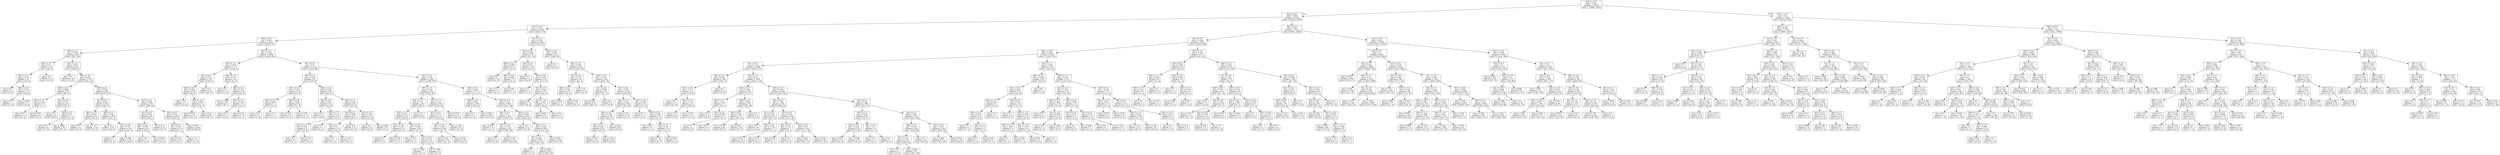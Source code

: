 digraph Tree {
node [shape=box] ;
0 [label="X[2] <= 12.5\ngini = 0.365\nsamples = 19536\nvalue = [14843, 4693]"] ;
1 [label="X[2] <= 8.5\ngini = 0.269\nsamples = 14751\nvalue = [12391, 2360]"] ;
0 -> 1 [labeldistance=2.5, labelangle=45, headlabel="True"] ;
2 [label="X[1] <= 4.5\ngini = 0.112\nsamples = 2588\nvalue = [2434, 154]"] ;
1 -> 2 ;
3 [label="X[2] <= 4.5\ngini = 0.091\nsamples = 2320\nvalue = [2209, 111]"] ;
2 -> 3 ;
4 [label="X[0] <= 1.5\ngini = 0.058\nsamples = 636\nvalue = [617, 19]"] ;
3 -> 4 ;
5 [label="X[2] <= 3.5\ngini = 0.111\nsamples = 34\nvalue = [32, 2]"] ;
4 -> 5 ;
6 [label="X[2] <= 2.5\ngini = 0.172\nsamples = 21\nvalue = [19, 2]"] ;
5 -> 6 ;
7 [label="gini = 0.0\nsamples = 9\nvalue = [9, 0]"] ;
6 -> 7 ;
8 [label="X[0] <= 0.5\ngini = 0.278\nsamples = 12\nvalue = [10, 2]"] ;
6 -> 8 ;
9 [label="gini = 0.0\nsamples = 1\nvalue = [1, 0]"] ;
8 -> 9 ;
10 [label="gini = 0.298\nsamples = 11\nvalue = [9, 2]"] ;
8 -> 10 ;
11 [label="gini = 0.0\nsamples = 13\nvalue = [13, 0]"] ;
5 -> 11 ;
12 [label="X[2] <= 1.5\ngini = 0.055\nsamples = 602\nvalue = [585, 17]"] ;
4 -> 12 ;
13 [label="gini = 0.0\nsamples = 24\nvalue = [24, 0]"] ;
12 -> 13 ;
14 [label="X[2] <= 2.5\ngini = 0.057\nsamples = 578\nvalue = [561, 17]"] ;
12 -> 14 ;
15 [label="X[0] <= 2.5\ngini = 0.086\nsamples = 89\nvalue = [85, 4]"] ;
14 -> 15 ;
16 [label="X[1] <= 3.0\ngini = 0.219\nsamples = 8\nvalue = [7, 1]"] ;
15 -> 16 ;
17 [label="gini = 0.0\nsamples = 2\nvalue = [2, 0]"] ;
16 -> 17 ;
18 [label="gini = 0.278\nsamples = 6\nvalue = [5, 1]"] ;
16 -> 18 ;
19 [label="X[1] <= 3.0\ngini = 0.071\nsamples = 81\nvalue = [78, 3]"] ;
15 -> 19 ;
20 [label="gini = 0.0\nsamples = 6\nvalue = [6, 0]"] ;
19 -> 20 ;
21 [label="X[0] <= 3.5\ngini = 0.077\nsamples = 75\nvalue = [72, 3]"] ;
19 -> 21 ;
22 [label="gini = 0.0\nsamples = 5\nvalue = [5, 0]"] ;
21 -> 22 ;
23 [label="gini = 0.082\nsamples = 70\nvalue = [67, 3]"] ;
21 -> 23 ;
24 [label="X[2] <= 3.5\ngini = 0.052\nsamples = 489\nvalue = [476, 13]"] ;
14 -> 24 ;
25 [label="X[1] <= 0.5\ngini = 0.032\nsamples = 184\nvalue = [181, 3]"] ;
24 -> 25 ;
26 [label="X[0] <= 3.5\ngini = 0.095\nsamples = 20\nvalue = [19, 1]"] ;
25 -> 26 ;
27 [label="gini = 0.0\nsamples = 4\nvalue = [4, 0]"] ;
26 -> 27 ;
28 [label="gini = 0.117\nsamples = 16\nvalue = [15, 1]"] ;
26 -> 28 ;
29 [label="X[0] <= 3.5\ngini = 0.024\nsamples = 164\nvalue = [162, 2]"] ;
25 -> 29 ;
30 [label="gini = 0.0\nsamples = 19\nvalue = [19, 0]"] ;
29 -> 30 ;
31 [label="X[1] <= 3.0\ngini = 0.027\nsamples = 145\nvalue = [143, 2]"] ;
29 -> 31 ;
32 [label="gini = 0.0\nsamples = 5\nvalue = [5, 0]"] ;
31 -> 32 ;
33 [label="gini = 0.028\nsamples = 140\nvalue = [138, 2]"] ;
31 -> 33 ;
34 [label="X[1] <= 3.5\ngini = 0.063\nsamples = 305\nvalue = [295, 10]"] ;
24 -> 34 ;
35 [label="X[1] <= 0.5\ngini = 0.032\nsamples = 61\nvalue = [60, 1]"] ;
34 -> 35 ;
36 [label="X[0] <= 3.0\ngini = 0.049\nsamples = 40\nvalue = [39, 1]"] ;
35 -> 36 ;
37 [label="gini = 0.0\nsamples = 5\nvalue = [5, 0]"] ;
36 -> 37 ;
38 [label="gini = 0.056\nsamples = 35\nvalue = [34, 1]"] ;
36 -> 38 ;
39 [label="gini = 0.0\nsamples = 21\nvalue = [21, 0]"] ;
35 -> 39 ;
40 [label="X[0] <= 3.5\ngini = 0.071\nsamples = 244\nvalue = [235, 9]"] ;
34 -> 40 ;
41 [label="X[0] <= 2.5\ngini = 0.051\nsamples = 38\nvalue = [37, 1]"] ;
40 -> 41 ;
42 [label="gini = 0.074\nsamples = 26\nvalue = [25, 1]"] ;
41 -> 42 ;
43 [label="gini = 0.0\nsamples = 12\nvalue = [12, 0]"] ;
41 -> 43 ;
44 [label="gini = 0.075\nsamples = 206\nvalue = [198, 8]"] ;
40 -> 44 ;
45 [label="X[1] <= 0.5\ngini = 0.103\nsamples = 1684\nvalue = [1592, 92]"] ;
3 -> 45 ;
46 [label="X[2] <= 7.5\ngini = 0.045\nsamples = 172\nvalue = [168, 4]"] ;
45 -> 46 ;
47 [label="X[2] <= 6.5\ngini = 0.027\nsamples = 147\nvalue = [145, 2]"] ;
46 -> 47 ;
48 [label="X[0] <= 3.5\ngini = 0.046\nsamples = 85\nvalue = [83, 2]"] ;
47 -> 48 ;
49 [label="gini = 0.0\nsamples = 13\nvalue = [13, 0]"] ;
48 -> 49 ;
50 [label="X[2] <= 5.5\ngini = 0.054\nsamples = 72\nvalue = [70, 2]"] ;
48 -> 50 ;
51 [label="gini = 0.083\nsamples = 23\nvalue = [22, 1]"] ;
50 -> 51 ;
52 [label="gini = 0.04\nsamples = 49\nvalue = [48, 1]"] ;
50 -> 52 ;
53 [label="gini = 0.0\nsamples = 62\nvalue = [62, 0]"] ;
47 -> 53 ;
54 [label="X[0] <= 1.5\ngini = 0.147\nsamples = 25\nvalue = [23, 2]"] ;
46 -> 54 ;
55 [label="gini = 0.0\nsamples = 1\nvalue = [1, 0]"] ;
54 -> 55 ;
56 [label="X[0] <= 2.5\ngini = 0.153\nsamples = 24\nvalue = [22, 2]"] ;
54 -> 56 ;
57 [label="gini = 0.198\nsamples = 9\nvalue = [8, 1]"] ;
56 -> 57 ;
58 [label="X[0] <= 3.5\ngini = 0.124\nsamples = 15\nvalue = [14, 1]"] ;
56 -> 58 ;
59 [label="gini = 0.0\nsamples = 3\nvalue = [3, 0]"] ;
58 -> 59 ;
60 [label="gini = 0.153\nsamples = 12\nvalue = [11, 1]"] ;
58 -> 60 ;
61 [label="X[1] <= 2.5\ngini = 0.11\nsamples = 1512\nvalue = [1424, 88]"] ;
45 -> 61 ;
62 [label="X[2] <= 5.5\ngini = 0.185\nsamples = 87\nvalue = [78, 9]"] ;
61 -> 62 ;
63 [label="X[1] <= 1.5\ngini = 0.332\nsamples = 19\nvalue = [15, 4]"] ;
62 -> 63 ;
64 [label="X[0] <= 3.0\ngini = 0.444\nsamples = 3\nvalue = [2, 1]"] ;
63 -> 64 ;
65 [label="gini = 0.0\nsamples = 1\nvalue = [1, 0]"] ;
64 -> 65 ;
66 [label="gini = 0.5\nsamples = 2\nvalue = [1, 1]"] ;
64 -> 66 ;
67 [label="X[0] <= 3.0\ngini = 0.305\nsamples = 16\nvalue = [13, 3]"] ;
63 -> 67 ;
68 [label="gini = 0.375\nsamples = 4\nvalue = [3, 1]"] ;
67 -> 68 ;
69 [label="gini = 0.278\nsamples = 12\nvalue = [10, 2]"] ;
67 -> 69 ;
70 [label="X[0] <= 3.0\ngini = 0.136\nsamples = 68\nvalue = [63, 5]"] ;
62 -> 70 ;
71 [label="X[2] <= 6.5\ngini = 0.245\nsamples = 14\nvalue = [12, 2]"] ;
70 -> 71 ;
72 [label="gini = 0.0\nsamples = 4\nvalue = [4, 0]"] ;
71 -> 72 ;
73 [label="X[2] <= 7.5\ngini = 0.32\nsamples = 10\nvalue = [8, 2]"] ;
71 -> 73 ;
74 [label="X[1] <= 1.5\ngini = 0.444\nsamples = 6\nvalue = [4, 2]"] ;
73 -> 74 ;
75 [label="gini = 0.5\nsamples = 2\nvalue = [1, 1]"] ;
74 -> 75 ;
76 [label="gini = 0.375\nsamples = 4\nvalue = [3, 1]"] ;
74 -> 76 ;
77 [label="gini = 0.0\nsamples = 4\nvalue = [4, 0]"] ;
73 -> 77 ;
78 [label="X[2] <= 7.5\ngini = 0.105\nsamples = 54\nvalue = [51, 3]"] ;
70 -> 78 ;
79 [label="X[2] <= 6.5\ngini = 0.049\nsamples = 40\nvalue = [39, 1]"] ;
78 -> 79 ;
80 [label="X[1] <= 1.5\ngini = 0.1\nsamples = 19\nvalue = [18, 1]"] ;
79 -> 80 ;
81 [label="gini = 0.0\nsamples = 2\nvalue = [2, 0]"] ;
80 -> 81 ;
82 [label="gini = 0.111\nsamples = 17\nvalue = [16, 1]"] ;
80 -> 82 ;
83 [label="gini = 0.0\nsamples = 21\nvalue = [21, 0]"] ;
79 -> 83 ;
84 [label="X[1] <= 1.5\ngini = 0.245\nsamples = 14\nvalue = [12, 2]"] ;
78 -> 84 ;
85 [label="gini = 0.0\nsamples = 3\nvalue = [3, 0]"] ;
84 -> 85 ;
86 [label="gini = 0.298\nsamples = 11\nvalue = [9, 2]"] ;
84 -> 86 ;
87 [label="X[0] <= 2.5\ngini = 0.105\nsamples = 1425\nvalue = [1346, 79]"] ;
61 -> 87 ;
88 [label="X[0] <= 1.5\ngini = 0.133\nsamples = 252\nvalue = [234, 18]"] ;
87 -> 88 ;
89 [label="X[2] <= 7.5\ngini = 0.172\nsamples = 42\nvalue = [38, 4]"] ;
88 -> 89 ;
90 [label="X[0] <= 0.5\ngini = 0.213\nsamples = 33\nvalue = [29, 4]"] ;
89 -> 90 ;
91 [label="X[2] <= 6.5\ngini = 0.142\nsamples = 13\nvalue = [12, 1]"] ;
90 -> 91 ;
92 [label="gini = 0.0\nsamples = 7\nvalue = [7, 0]"] ;
91 -> 92 ;
93 [label="gini = 0.278\nsamples = 6\nvalue = [5, 1]"] ;
91 -> 93 ;
94 [label="X[2] <= 5.5\ngini = 0.255\nsamples = 20\nvalue = [17, 3]"] ;
90 -> 94 ;
95 [label="gini = 0.375\nsamples = 4\nvalue = [3, 1]"] ;
94 -> 95 ;
96 [label="X[2] <= 6.5\ngini = 0.219\nsamples = 16\nvalue = [14, 2]"] ;
94 -> 96 ;
97 [label="gini = 0.245\nsamples = 7\nvalue = [6, 1]"] ;
96 -> 97 ;
98 [label="gini = 0.198\nsamples = 9\nvalue = [8, 1]"] ;
96 -> 98 ;
99 [label="gini = 0.0\nsamples = 9\nvalue = [9, 0]"] ;
89 -> 99 ;
100 [label="X[2] <= 7.5\ngini = 0.124\nsamples = 210\nvalue = [196, 14]"] ;
88 -> 100 ;
101 [label="X[2] <= 6.5\ngini = 0.115\nsamples = 179\nvalue = [168, 11]"] ;
100 -> 101 ;
102 [label="X[2] <= 5.5\ngini = 0.126\nsamples = 104\nvalue = [97, 7]"] ;
101 -> 102 ;
103 [label="gini = 0.127\nsamples = 44\nvalue = [41, 3]"] ;
102 -> 103 ;
104 [label="gini = 0.124\nsamples = 60\nvalue = [56, 4]"] ;
102 -> 104 ;
105 [label="gini = 0.101\nsamples = 75\nvalue = [71, 4]"] ;
101 -> 105 ;
106 [label="gini = 0.175\nsamples = 31\nvalue = [28, 3]"] ;
100 -> 106 ;
107 [label="X[2] <= 5.5\ngini = 0.099\nsamples = 1173\nvalue = [1112, 61]"] ;
87 -> 107 ;
108 [label="X[0] <= 3.5\ngini = 0.081\nsamples = 189\nvalue = [181, 8]"] ;
107 -> 108 ;
109 [label="gini = 0.0\nsamples = 5\nvalue = [5, 0]"] ;
108 -> 109 ;
110 [label="gini = 0.083\nsamples = 184\nvalue = [176, 8]"] ;
108 -> 110 ;
111 [label="X[2] <= 6.5\ngini = 0.102\nsamples = 984\nvalue = [931, 53]"] ;
107 -> 111 ;
112 [label="X[0] <= 3.5\ngini = 0.12\nsamples = 329\nvalue = [308, 21]"] ;
111 -> 112 ;
113 [label="gini = 0.375\nsamples = 4\nvalue = [3, 1]"] ;
112 -> 113 ;
114 [label="X[1] <= 3.5\ngini = 0.116\nsamples = 325\nvalue = [305, 20]"] ;
112 -> 114 ;
115 [label="gini = 0.0\nsamples = 2\nvalue = [2, 0]"] ;
114 -> 115 ;
116 [label="gini = 0.116\nsamples = 323\nvalue = [303, 20]"] ;
114 -> 116 ;
117 [label="X[0] <= 3.5\ngini = 0.093\nsamples = 655\nvalue = [623, 32]"] ;
111 -> 117 ;
118 [label="gini = 0.0\nsamples = 13\nvalue = [13, 0]"] ;
117 -> 118 ;
119 [label="X[2] <= 7.5\ngini = 0.095\nsamples = 642\nvalue = [610, 32]"] ;
117 -> 119 ;
120 [label="X[1] <= 3.5\ngini = 0.092\nsamples = 476\nvalue = [453, 23]"] ;
119 -> 120 ;
121 [label="gini = 0.0\nsamples = 1\nvalue = [1, 0]"] ;
120 -> 121 ;
122 [label="gini = 0.092\nsamples = 475\nvalue = [452, 23]"] ;
120 -> 122 ;
123 [label="gini = 0.103\nsamples = 166\nvalue = [157, 9]"] ;
119 -> 123 ;
124 [label="X[1] <= 5.5\ngini = 0.269\nsamples = 268\nvalue = [225, 43]"] ;
2 -> 124 ;
125 [label="X[2] <= 4.5\ngini = 0.394\nsamples = 37\nvalue = [27, 10]"] ;
124 -> 125 ;
126 [label="X[0] <= 3.5\ngini = 0.496\nsamples = 11\nvalue = [6, 5]"] ;
125 -> 126 ;
127 [label="gini = 0.0\nsamples = 2\nvalue = [2, 0]"] ;
126 -> 127 ;
128 [label="X[2] <= 3.5\ngini = 0.494\nsamples = 9\nvalue = [4, 5]"] ;
126 -> 128 ;
129 [label="gini = 0.5\nsamples = 4\nvalue = [2, 2]"] ;
128 -> 129 ;
130 [label="gini = 0.48\nsamples = 5\nvalue = [2, 3]"] ;
128 -> 130 ;
131 [label="X[2] <= 5.5\ngini = 0.311\nsamples = 26\nvalue = [21, 5]"] ;
125 -> 131 ;
132 [label="gini = 0.0\nsamples = 4\nvalue = [4, 0]"] ;
131 -> 132 ;
133 [label="X[0] <= 3.0\ngini = 0.351\nsamples = 22\nvalue = [17, 5]"] ;
131 -> 133 ;
134 [label="gini = 0.0\nsamples = 1\nvalue = [1, 0]"] ;
133 -> 134 ;
135 [label="X[2] <= 6.5\ngini = 0.363\nsamples = 21\nvalue = [16, 5]"] ;
133 -> 135 ;
136 [label="gini = 0.32\nsamples = 10\nvalue = [8, 2]"] ;
135 -> 136 ;
137 [label="X[2] <= 7.5\ngini = 0.397\nsamples = 11\nvalue = [8, 3]"] ;
135 -> 137 ;
138 [label="gini = 0.444\nsamples = 6\nvalue = [4, 2]"] ;
137 -> 138 ;
139 [label="gini = 0.32\nsamples = 5\nvalue = [4, 1]"] ;
137 -> 139 ;
140 [label="X[0] <= 3.0\ngini = 0.245\nsamples = 231\nvalue = [198, 33]"] ;
124 -> 140 ;
141 [label="gini = 0.0\nsamples = 15\nvalue = [15, 0]"] ;
140 -> 141 ;
142 [label="X[2] <= 3.5\ngini = 0.259\nsamples = 216\nvalue = [183, 33]"] ;
140 -> 142 ;
143 [label="X[1] <= 6.5\ngini = 0.153\nsamples = 24\nvalue = [22, 2]"] ;
142 -> 143 ;
144 [label="X[2] <= 2.5\ngini = 0.198\nsamples = 18\nvalue = [16, 2]"] ;
143 -> 144 ;
145 [label="gini = 0.245\nsamples = 7\nvalue = [6, 1]"] ;
144 -> 145 ;
146 [label="gini = 0.165\nsamples = 11\nvalue = [10, 1]"] ;
144 -> 146 ;
147 [label="gini = 0.0\nsamples = 6\nvalue = [6, 0]"] ;
143 -> 147 ;
148 [label="X[2] <= 4.5\ngini = 0.271\nsamples = 192\nvalue = [161, 31]"] ;
142 -> 148 ;
149 [label="X[1] <= 6.5\ngini = 0.288\nsamples = 63\nvalue = [52, 11]"] ;
148 -> 149 ;
150 [label="gini = 0.303\nsamples = 59\nvalue = [48, 11]"] ;
149 -> 150 ;
151 [label="gini = 0.0\nsamples = 4\nvalue = [4, 0]"] ;
149 -> 151 ;
152 [label="X[1] <= 6.5\ngini = 0.262\nsamples = 129\nvalue = [109, 20]"] ;
148 -> 152 ;
153 [label="X[2] <= 7.5\ngini = 0.252\nsamples = 108\nvalue = [92, 16]"] ;
152 -> 153 ;
154 [label="X[2] <= 6.5\ngini = 0.259\nsamples = 98\nvalue = [83, 15]"] ;
153 -> 154 ;
155 [label="X[2] <= 5.5\ngini = 0.248\nsamples = 62\nvalue = [53, 9]"] ;
154 -> 155 ;
156 [label="gini = 0.278\nsamples = 18\nvalue = [15, 3]"] ;
155 -> 156 ;
157 [label="gini = 0.236\nsamples = 44\nvalue = [38, 6]"] ;
155 -> 157 ;
158 [label="gini = 0.278\nsamples = 36\nvalue = [30, 6]"] ;
154 -> 158 ;
159 [label="gini = 0.18\nsamples = 10\nvalue = [9, 1]"] ;
153 -> 159 ;
160 [label="X[2] <= 5.5\ngini = 0.308\nsamples = 21\nvalue = [17, 4]"] ;
152 -> 160 ;
161 [label="gini = 0.0\nsamples = 3\nvalue = [3, 0]"] ;
160 -> 161 ;
162 [label="X[2] <= 6.5\ngini = 0.346\nsamples = 18\nvalue = [14, 4]"] ;
160 -> 162 ;
163 [label="gini = 0.48\nsamples = 5\nvalue = [3, 2]"] ;
162 -> 163 ;
164 [label="X[2] <= 7.5\ngini = 0.26\nsamples = 13\nvalue = [11, 2]"] ;
162 -> 164 ;
165 [label="gini = 0.18\nsamples = 10\nvalue = [9, 1]"] ;
164 -> 165 ;
166 [label="gini = 0.444\nsamples = 3\nvalue = [2, 1]"] ;
164 -> 166 ;
167 [label="X[0] <= 3.5\ngini = 0.297\nsamples = 12163\nvalue = [9957, 2206]"] ;
1 -> 167 ;
168 [label="X[1] <= 4.5\ngini = 0.184\nsamples = 1834\nvalue = [1646, 188]"] ;
167 -> 168 ;
169 [label="X[2] <= 10.5\ngini = 0.168\nsamples = 1663\nvalue = [1509, 154]"] ;
168 -> 169 ;
170 [label="X[1] <= 0.5\ngini = 0.151\nsamples = 1469\nvalue = [1348, 121]"] ;
169 -> 170 ;
171 [label="X[0] <= 1.5\ngini = 0.036\nsamples = 109\nvalue = [107, 2]"] ;
170 -> 171 ;
172 [label="X[2] <= 9.5\ngini = 0.117\nsamples = 32\nvalue = [30, 2]"] ;
171 -> 172 ;
173 [label="gini = 0.0\nsamples = 11\nvalue = [11, 0]"] ;
172 -> 173 ;
174 [label="X[0] <= 0.5\ngini = 0.172\nsamples = 21\nvalue = [19, 2]"] ;
172 -> 174 ;
175 [label="gini = 0.0\nsamples = 6\nvalue = [6, 0]"] ;
174 -> 175 ;
176 [label="gini = 0.231\nsamples = 15\nvalue = [13, 2]"] ;
174 -> 176 ;
177 [label="gini = 0.0\nsamples = 77\nvalue = [77, 0]"] ;
171 -> 177 ;
178 [label="X[1] <= 1.5\ngini = 0.16\nsamples = 1360\nvalue = [1241, 119]"] ;
170 -> 178 ;
179 [label="X[0] <= 1.5\ngini = 0.294\nsamples = 95\nvalue = [78, 17]"] ;
178 -> 179 ;
180 [label="X[0] <= 0.5\ngini = 0.111\nsamples = 17\nvalue = [16, 1]"] ;
179 -> 180 ;
181 [label="gini = 0.0\nsamples = 8\nvalue = [8, 0]"] ;
180 -> 181 ;
182 [label="X[2] <= 9.5\ngini = 0.198\nsamples = 9\nvalue = [8, 1]"] ;
180 -> 182 ;
183 [label="gini = 0.0\nsamples = 4\nvalue = [4, 0]"] ;
182 -> 183 ;
184 [label="gini = 0.32\nsamples = 5\nvalue = [4, 1]"] ;
182 -> 184 ;
185 [label="X[0] <= 2.5\ngini = 0.326\nsamples = 78\nvalue = [62, 16]"] ;
179 -> 185 ;
186 [label="X[2] <= 9.5\ngini = 0.332\nsamples = 76\nvalue = [60, 16]"] ;
185 -> 186 ;
187 [label="gini = 0.337\nsamples = 42\nvalue = [33, 9]"] ;
186 -> 187 ;
188 [label="gini = 0.327\nsamples = 34\nvalue = [27, 7]"] ;
186 -> 188 ;
189 [label="gini = 0.0\nsamples = 2\nvalue = [2, 0]"] ;
185 -> 189 ;
190 [label="X[0] <= 1.5\ngini = 0.148\nsamples = 1265\nvalue = [1163, 102]"] ;
178 -> 190 ;
191 [label="X[0] <= 0.5\ngini = 0.198\nsamples = 279\nvalue = [248, 31]"] ;
190 -> 191 ;
192 [label="X[1] <= 3.0\ngini = 0.121\nsamples = 93\nvalue = [87, 6]"] ;
191 -> 192 ;
193 [label="gini = 0.0\nsamples = 16\nvalue = [16, 0]"] ;
192 -> 193 ;
194 [label="X[2] <= 9.5\ngini = 0.144\nsamples = 77\nvalue = [71, 6]"] ;
192 -> 194 ;
195 [label="gini = 0.18\nsamples = 50\nvalue = [45, 5]"] ;
194 -> 195 ;
196 [label="gini = 0.071\nsamples = 27\nvalue = [26, 1]"] ;
194 -> 196 ;
197 [label="X[1] <= 3.0\ngini = 0.233\nsamples = 186\nvalue = [161, 25]"] ;
191 -> 197 ;
198 [label="X[2] <= 9.5\ngini = 0.32\nsamples = 5\nvalue = [4, 1]"] ;
197 -> 198 ;
199 [label="gini = 0.444\nsamples = 3\nvalue = [2, 1]"] ;
198 -> 199 ;
200 [label="gini = 0.0\nsamples = 2\nvalue = [2, 0]"] ;
198 -> 200 ;
201 [label="X[2] <= 9.5\ngini = 0.23\nsamples = 181\nvalue = [157, 24]"] ;
197 -> 201 ;
202 [label="gini = 0.232\nsamples = 97\nvalue = [84, 13]"] ;
201 -> 202 ;
203 [label="gini = 0.228\nsamples = 84\nvalue = [73, 11]"] ;
201 -> 203 ;
204 [label="X[1] <= 2.5\ngini = 0.134\nsamples = 986\nvalue = [915, 71]"] ;
190 -> 204 ;
205 [label="X[0] <= 2.5\ngini = 0.225\nsamples = 85\nvalue = [74, 11]"] ;
204 -> 205 ;
206 [label="X[2] <= 9.5\ngini = 0.212\nsamples = 83\nvalue = [73, 10]"] ;
205 -> 206 ;
207 [label="gini = 0.223\nsamples = 47\nvalue = [41, 6]"] ;
206 -> 207 ;
208 [label="gini = 0.198\nsamples = 36\nvalue = [32, 4]"] ;
206 -> 208 ;
209 [label="X[2] <= 9.5\ngini = 0.5\nsamples = 2\nvalue = [1, 1]"] ;
205 -> 209 ;
210 [label="gini = 0.0\nsamples = 1\nvalue = [0, 1]"] ;
209 -> 210 ;
211 [label="gini = 0.0\nsamples = 1\nvalue = [1, 0]"] ;
209 -> 211 ;
212 [label="X[2] <= 9.5\ngini = 0.124\nsamples = 901\nvalue = [841, 60]"] ;
204 -> 212 ;
213 [label="X[0] <= 2.5\ngini = 0.101\nsamples = 562\nvalue = [532, 30]"] ;
212 -> 213 ;
214 [label="X[1] <= 3.5\ngini = 0.109\nsamples = 518\nvalue = [488, 30]"] ;
213 -> 214 ;
215 [label="gini = 0.0\nsamples = 1\nvalue = [1, 0]"] ;
214 -> 215 ;
216 [label="gini = 0.109\nsamples = 517\nvalue = [487, 30]"] ;
214 -> 216 ;
217 [label="gini = 0.0\nsamples = 44\nvalue = [44, 0]"] ;
213 -> 217 ;
218 [label="X[0] <= 2.5\ngini = 0.161\nsamples = 339\nvalue = [309, 30]"] ;
212 -> 218 ;
219 [label="gini = 0.164\nsamples = 311\nvalue = [283, 28]"] ;
218 -> 219 ;
220 [label="gini = 0.133\nsamples = 28\nvalue = [26, 2]"] ;
218 -> 220 ;
221 [label="X[1] <= 1.5\ngini = 0.282\nsamples = 194\nvalue = [161, 33]"] ;
169 -> 221 ;
222 [label="X[0] <= 2.5\ngini = 0.444\nsamples = 24\nvalue = [16, 8]"] ;
221 -> 222 ;
223 [label="X[1] <= 0.5\ngini = 0.454\nsamples = 23\nvalue = [15, 8]"] ;
222 -> 223 ;
224 [label="X[2] <= 11.5\ngini = 0.49\nsamples = 7\nvalue = [4, 3]"] ;
223 -> 224 ;
225 [label="X[0] <= 0.5\ngini = 0.444\nsamples = 6\nvalue = [4, 2]"] ;
224 -> 225 ;
226 [label="gini = 0.5\nsamples = 2\nvalue = [1, 1]"] ;
225 -> 226 ;
227 [label="X[0] <= 1.5\ngini = 0.375\nsamples = 4\nvalue = [3, 1]"] ;
225 -> 227 ;
228 [label="gini = 0.0\nsamples = 1\nvalue = [1, 0]"] ;
227 -> 228 ;
229 [label="gini = 0.444\nsamples = 3\nvalue = [2, 1]"] ;
227 -> 229 ;
230 [label="gini = 0.0\nsamples = 1\nvalue = [0, 1]"] ;
224 -> 230 ;
231 [label="X[0] <= 0.5\ngini = 0.43\nsamples = 16\nvalue = [11, 5]"] ;
223 -> 231 ;
232 [label="gini = 0.0\nsamples = 2\nvalue = [2, 0]"] ;
231 -> 232 ;
233 [label="X[0] <= 1.5\ngini = 0.459\nsamples = 14\nvalue = [9, 5]"] ;
231 -> 233 ;
234 [label="X[2] <= 11.5\ngini = 0.48\nsamples = 5\nvalue = [2, 3]"] ;
233 -> 234 ;
235 [label="gini = 0.5\nsamples = 2\nvalue = [1, 1]"] ;
234 -> 235 ;
236 [label="gini = 0.444\nsamples = 3\nvalue = [1, 2]"] ;
234 -> 236 ;
237 [label="X[2] <= 11.5\ngini = 0.346\nsamples = 9\nvalue = [7, 2]"] ;
233 -> 237 ;
238 [label="gini = 0.444\nsamples = 6\nvalue = [4, 2]"] ;
237 -> 238 ;
239 [label="gini = 0.0\nsamples = 3\nvalue = [3, 0]"] ;
237 -> 239 ;
240 [label="gini = 0.0\nsamples = 1\nvalue = [1, 0]"] ;
222 -> 240 ;
241 [label="X[0] <= 1.5\ngini = 0.251\nsamples = 170\nvalue = [145, 25]"] ;
221 -> 241 ;
242 [label="X[2] <= 11.5\ngini = 0.357\nsamples = 43\nvalue = [33, 10]"] ;
241 -> 242 ;
243 [label="X[0] <= 0.5\ngini = 0.444\nsamples = 24\nvalue = [16, 8]"] ;
242 -> 243 ;
244 [label="gini = 0.0\nsamples = 6\nvalue = [6, 0]"] ;
243 -> 244 ;
245 [label="X[1] <= 3.0\ngini = 0.494\nsamples = 18\nvalue = [10, 8]"] ;
243 -> 245 ;
246 [label="gini = 0.0\nsamples = 1\nvalue = [1, 0]"] ;
245 -> 246 ;
247 [label="gini = 0.498\nsamples = 17\nvalue = [9, 8]"] ;
245 -> 247 ;
248 [label="X[0] <= 0.5\ngini = 0.188\nsamples = 19\nvalue = [17, 2]"] ;
242 -> 248 ;
249 [label="X[1] <= 3.0\ngini = 0.32\nsamples = 5\nvalue = [4, 1]"] ;
248 -> 249 ;
250 [label="gini = 0.0\nsamples = 2\nvalue = [2, 0]"] ;
249 -> 250 ;
251 [label="gini = 0.444\nsamples = 3\nvalue = [2, 1]"] ;
249 -> 251 ;
252 [label="X[1] <= 3.0\ngini = 0.133\nsamples = 14\nvalue = [13, 1]"] ;
248 -> 252 ;
253 [label="gini = 0.0\nsamples = 1\nvalue = [1, 0]"] ;
252 -> 253 ;
254 [label="gini = 0.142\nsamples = 13\nvalue = [12, 1]"] ;
252 -> 254 ;
255 [label="X[1] <= 3.0\ngini = 0.208\nsamples = 127\nvalue = [112, 15]"] ;
241 -> 255 ;
256 [label="X[2] <= 11.5\ngini = 0.337\nsamples = 14\nvalue = [11, 3]"] ;
255 -> 256 ;
257 [label="gini = 0.375\nsamples = 8\nvalue = [6, 2]"] ;
256 -> 257 ;
258 [label="gini = 0.278\nsamples = 6\nvalue = [5, 1]"] ;
256 -> 258 ;
259 [label="X[0] <= 2.5\ngini = 0.19\nsamples = 113\nvalue = [101, 12]"] ;
255 -> 259 ;
260 [label="X[2] <= 11.5\ngini = 0.183\nsamples = 108\nvalue = [97, 11]"] ;
259 -> 260 ;
261 [label="gini = 0.171\nsamples = 53\nvalue = [48, 5]"] ;
260 -> 261 ;
262 [label="gini = 0.194\nsamples = 55\nvalue = [49, 6]"] ;
260 -> 262 ;
263 [label="X[2] <= 11.5\ngini = 0.32\nsamples = 5\nvalue = [4, 1]"] ;
259 -> 263 ;
264 [label="gini = 0.0\nsamples = 1\nvalue = [1, 0]"] ;
263 -> 264 ;
265 [label="gini = 0.375\nsamples = 4\nvalue = [3, 1]"] ;
263 -> 265 ;
266 [label="X[1] <= 5.5\ngini = 0.319\nsamples = 171\nvalue = [137, 34]"] ;
168 -> 266 ;
267 [label="X[2] <= 9.5\ngini = 0.494\nsamples = 18\nvalue = [10, 8]"] ;
266 -> 267 ;
268 [label="X[0] <= 1.5\ngini = 0.444\nsamples = 9\nvalue = [3, 6]"] ;
267 -> 268 ;
269 [label="X[0] <= 0.5\ngini = 0.32\nsamples = 5\nvalue = [1, 4]"] ;
268 -> 269 ;
270 [label="gini = 0.0\nsamples = 1\nvalue = [0, 1]"] ;
269 -> 270 ;
271 [label="gini = 0.375\nsamples = 4\nvalue = [1, 3]"] ;
269 -> 271 ;
272 [label="gini = 0.5\nsamples = 4\nvalue = [2, 2]"] ;
268 -> 272 ;
273 [label="X[0] <= 0.5\ngini = 0.346\nsamples = 9\nvalue = [7, 2]"] ;
267 -> 273 ;
274 [label="gini = 0.0\nsamples = 1\nvalue = [1, 0]"] ;
273 -> 274 ;
275 [label="X[0] <= 1.5\ngini = 0.375\nsamples = 8\nvalue = [6, 2]"] ;
273 -> 275 ;
276 [label="gini = 0.408\nsamples = 7\nvalue = [5, 2]"] ;
275 -> 276 ;
277 [label="gini = 0.0\nsamples = 1\nvalue = [1, 0]"] ;
275 -> 277 ;
278 [label="X[0] <= 1.5\ngini = 0.282\nsamples = 153\nvalue = [127, 26]"] ;
266 -> 278 ;
279 [label="X[1] <= 6.5\ngini = 0.229\nsamples = 53\nvalue = [46, 7]"] ;
278 -> 279 ;
280 [label="X[0] <= 0.5\ngini = 0.161\nsamples = 34\nvalue = [31, 3]"] ;
279 -> 280 ;
281 [label="gini = 0.0\nsamples = 10\nvalue = [10, 0]"] ;
280 -> 281 ;
282 [label="X[2] <= 9.5\ngini = 0.219\nsamples = 24\nvalue = [21, 3]"] ;
280 -> 282 ;
283 [label="gini = 0.153\nsamples = 12\nvalue = [11, 1]"] ;
282 -> 283 ;
284 [label="X[2] <= 10.5\ngini = 0.278\nsamples = 12\nvalue = [10, 2]"] ;
282 -> 284 ;
285 [label="gini = 0.298\nsamples = 11\nvalue = [9, 2]"] ;
284 -> 285 ;
286 [label="gini = 0.0\nsamples = 1\nvalue = [1, 0]"] ;
284 -> 286 ;
287 [label="X[0] <= 0.5\ngini = 0.332\nsamples = 19\nvalue = [15, 4]"] ;
279 -> 287 ;
288 [label="X[2] <= 9.5\ngini = 0.469\nsamples = 8\nvalue = [5, 3]"] ;
287 -> 288 ;
289 [label="gini = 0.48\nsamples = 5\nvalue = [3, 2]"] ;
288 -> 289 ;
290 [label="gini = 0.444\nsamples = 3\nvalue = [2, 1]"] ;
288 -> 290 ;
291 [label="X[2] <= 9.5\ngini = 0.165\nsamples = 11\nvalue = [10, 1]"] ;
287 -> 291 ;
292 [label="gini = 0.0\nsamples = 5\nvalue = [5, 0]"] ;
291 -> 292 ;
293 [label="X[2] <= 10.5\ngini = 0.278\nsamples = 6\nvalue = [5, 1]"] ;
291 -> 293 ;
294 [label="gini = 0.5\nsamples = 2\nvalue = [1, 1]"] ;
293 -> 294 ;
295 [label="gini = 0.0\nsamples = 4\nvalue = [4, 0]"] ;
293 -> 295 ;
296 [label="X[1] <= 6.5\ngini = 0.308\nsamples = 100\nvalue = [81, 19]"] ;
278 -> 296 ;
297 [label="X[2] <= 11.0\ngini = 0.367\nsamples = 33\nvalue = [25, 8]"] ;
296 -> 297 ;
298 [label="X[2] <= 9.5\ngini = 0.391\nsamples = 30\nvalue = [22, 8]"] ;
297 -> 298 ;
299 [label="gini = 0.375\nsamples = 20\nvalue = [15, 5]"] ;
298 -> 299 ;
300 [label="gini = 0.42\nsamples = 10\nvalue = [7, 3]"] ;
298 -> 300 ;
301 [label="gini = 0.0\nsamples = 3\nvalue = [3, 0]"] ;
297 -> 301 ;
302 [label="X[0] <= 2.5\ngini = 0.274\nsamples = 67\nvalue = [56, 11]"] ;
296 -> 302 ;
303 [label="X[2] <= 9.5\ngini = 0.281\nsamples = 65\nvalue = [54, 11]"] ;
302 -> 303 ;
304 [label="gini = 0.245\nsamples = 28\nvalue = [24, 4]"] ;
303 -> 304 ;
305 [label="X[2] <= 10.5\ngini = 0.307\nsamples = 37\nvalue = [30, 7]"] ;
303 -> 305 ;
306 [label="gini = 0.293\nsamples = 28\nvalue = [23, 5]"] ;
305 -> 306 ;
307 [label="X[2] <= 11.5\ngini = 0.346\nsamples = 9\nvalue = [7, 2]"] ;
305 -> 307 ;
308 [label="gini = 0.375\nsamples = 4\nvalue = [3, 1]"] ;
307 -> 308 ;
309 [label="gini = 0.32\nsamples = 5\nvalue = [4, 1]"] ;
307 -> 309 ;
310 [label="gini = 0.0\nsamples = 2\nvalue = [2, 0]"] ;
302 -> 310 ;
311 [label="X[1] <= 4.5\ngini = 0.314\nsamples = 10329\nvalue = [8311, 2018]"] ;
167 -> 311 ;
312 [label="X[2] <= 9.5\ngini = 0.3\nsamples = 8831\nvalue = [7209, 1622]"] ;
311 -> 312 ;
313 [label="X[1] <= 0.5\ngini = 0.265\nsamples = 4608\nvalue = [3882, 726]"] ;
312 -> 313 ;
314 [label="gini = 0.187\nsamples = 258\nvalue = [231, 27]"] ;
313 -> 314 ;
315 [label="X[1] <= 1.5\ngini = 0.27\nsamples = 4350\nvalue = [3651, 699]"] ;
313 -> 315 ;
316 [label="gini = 0.416\nsamples = 129\nvalue = [91, 38]"] ;
315 -> 316 ;
317 [label="X[1] <= 3.0\ngini = 0.264\nsamples = 4221\nvalue = [3560, 661]"] ;
315 -> 317 ;
318 [label="gini = 0.317\nsamples = 228\nvalue = [183, 45]"] ;
317 -> 318 ;
319 [label="gini = 0.261\nsamples = 3993\nvalue = [3377, 616]"] ;
317 -> 319 ;
320 [label="X[1] <= 0.5\ngini = 0.334\nsamples = 4223\nvalue = [3327, 896]"] ;
312 -> 320 ;
321 [label="X[2] <= 10.5\ngini = 0.186\nsamples = 309\nvalue = [277, 32]"] ;
320 -> 321 ;
322 [label="gini = 0.141\nsamples = 249\nvalue = [230, 19]"] ;
321 -> 322 ;
323 [label="X[2] <= 11.5\ngini = 0.339\nsamples = 60\nvalue = [47, 13]"] ;
321 -> 323 ;
324 [label="gini = 0.394\nsamples = 37\nvalue = [27, 10]"] ;
323 -> 324 ;
325 [label="gini = 0.227\nsamples = 23\nvalue = [20, 3]"] ;
323 -> 325 ;
326 [label="X[1] <= 3.0\ngini = 0.344\nsamples = 3914\nvalue = [3050, 864]"] ;
320 -> 326 ;
327 [label="X[1] <= 1.5\ngini = 0.445\nsamples = 425\nvalue = [283, 142]"] ;
326 -> 327 ;
328 [label="X[2] <= 10.5\ngini = 0.481\nsamples = 147\nvalue = [88, 59]"] ;
327 -> 328 ;
329 [label="gini = 0.478\nsamples = 109\nvalue = [66, 43]"] ;
328 -> 329 ;
330 [label="X[2] <= 11.5\ngini = 0.488\nsamples = 38\nvalue = [22, 16]"] ;
328 -> 330 ;
331 [label="gini = 0.484\nsamples = 17\nvalue = [10, 7]"] ;
330 -> 331 ;
332 [label="gini = 0.49\nsamples = 21\nvalue = [12, 9]"] ;
330 -> 332 ;
333 [label="X[2] <= 11.5\ngini = 0.419\nsamples = 278\nvalue = [195, 83]"] ;
327 -> 333 ;
334 [label="X[2] <= 10.5\ngini = 0.423\nsamples = 237\nvalue = [165, 72]"] ;
333 -> 334 ;
335 [label="gini = 0.418\nsamples = 195\nvalue = [137, 58]"] ;
334 -> 335 ;
336 [label="gini = 0.444\nsamples = 42\nvalue = [28, 14]"] ;
334 -> 336 ;
337 [label="gini = 0.393\nsamples = 41\nvalue = [30, 11]"] ;
333 -> 337 ;
338 [label="X[2] <= 10.5\ngini = 0.328\nsamples = 3489\nvalue = [2767, 722]"] ;
326 -> 338 ;
339 [label="gini = 0.316\nsamples = 2605\nvalue = [2092, 513]"] ;
338 -> 339 ;
340 [label="X[2] <= 11.5\ngini = 0.361\nsamples = 884\nvalue = [675, 209]"] ;
338 -> 340 ;
341 [label="gini = 0.359\nsamples = 499\nvalue = [382, 117]"] ;
340 -> 341 ;
342 [label="gini = 0.364\nsamples = 385\nvalue = [293, 92]"] ;
340 -> 342 ;
343 [label="X[1] <= 5.5\ngini = 0.389\nsamples = 1498\nvalue = [1102, 396]"] ;
311 -> 343 ;
344 [label="X[2] <= 9.5\ngini = 0.5\nsamples = 332\nvalue = [169, 163]"] ;
343 -> 344 ;
345 [label="gini = 0.498\nsamples = 159\nvalue = [85, 74]"] ;
344 -> 345 ;
346 [label="X[2] <= 11.5\ngini = 0.5\nsamples = 173\nvalue = [84, 89]"] ;
344 -> 346 ;
347 [label="X[2] <= 10.5\ngini = 0.499\nsamples = 151\nvalue = [72, 79]"] ;
346 -> 347 ;
348 [label="gini = 0.498\nsamples = 125\nvalue = [59, 66]"] ;
347 -> 348 ;
349 [label="gini = 0.5\nsamples = 26\nvalue = [13, 13]"] ;
347 -> 349 ;
350 [label="gini = 0.496\nsamples = 22\nvalue = [12, 10]"] ;
346 -> 350 ;
351 [label="X[1] <= 6.5\ngini = 0.32\nsamples = 1166\nvalue = [933, 233]"] ;
343 -> 351 ;
352 [label="X[2] <= 9.5\ngini = 0.337\nsamples = 824\nvalue = [647, 177]"] ;
351 -> 352 ;
353 [label="gini = 0.345\nsamples = 474\nvalue = [369, 105]"] ;
352 -> 353 ;
354 [label="X[2] <= 11.5\ngini = 0.327\nsamples = 350\nvalue = [278, 72]"] ;
352 -> 354 ;
355 [label="X[2] <= 10.5\ngini = 0.325\nsamples = 318\nvalue = [253, 65]"] ;
354 -> 355 ;
356 [label="gini = 0.329\nsamples = 265\nvalue = [210, 55]"] ;
355 -> 356 ;
357 [label="gini = 0.306\nsamples = 53\nvalue = [43, 10]"] ;
355 -> 357 ;
358 [label="gini = 0.342\nsamples = 32\nvalue = [25, 7]"] ;
354 -> 358 ;
359 [label="X[2] <= 10.5\ngini = 0.274\nsamples = 342\nvalue = [286, 56]"] ;
351 -> 359 ;
360 [label="X[2] <= 9.5\ngini = 0.245\nsamples = 301\nvalue = [258, 43]"] ;
359 -> 360 ;
361 [label="X[1] <= 7.5\ngini = 0.316\nsamples = 137\nvalue = [110, 27]"] ;
360 -> 361 ;
362 [label="gini = 0.327\nsamples = 131\nvalue = [104, 27]"] ;
361 -> 362 ;
363 [label="gini = 0.0\nsamples = 6\nvalue = [6, 0]"] ;
361 -> 363 ;
364 [label="X[1] <= 7.5\ngini = 0.176\nsamples = 164\nvalue = [148, 16]"] ;
360 -> 364 ;
365 [label="gini = 0.178\nsamples = 162\nvalue = [146, 16]"] ;
364 -> 365 ;
366 [label="gini = 0.0\nsamples = 2\nvalue = [2, 0]"] ;
364 -> 366 ;
367 [label="X[2] <= 11.5\ngini = 0.433\nsamples = 41\nvalue = [28, 13]"] ;
359 -> 367 ;
368 [label="gini = 0.454\nsamples = 23\nvalue = [15, 8]"] ;
367 -> 368 ;
369 [label="gini = 0.401\nsamples = 18\nvalue = [13, 5]"] ;
367 -> 369 ;
370 [label="X[2] <= 13.5\ngini = 0.5\nsamples = 4785\nvalue = [2452, 2333]"] ;
0 -> 370 [labeldistance=2.5, labelangle=-45, headlabel="False"] ;
371 [label="X[0] <= 3.5\ngini = 0.487\nsamples = 3165\nvalue = [1840, 1325]"] ;
370 -> 371 ;
372 [label="X[1] <= 3.0\ngini = 0.42\nsamples = 404\nvalue = [283, 121]"] ;
371 -> 372 ;
373 [label="X[0] <= 0.5\ngini = 0.299\nsamples = 93\nvalue = [76, 17]"] ;
372 -> 373 ;
374 [label="gini = 0.0\nsamples = 3\nvalue = [3, 0]"] ;
373 -> 374 ;
375 [label="X[1] <= 0.5\ngini = 0.306\nsamples = 90\nvalue = [73, 17]"] ;
373 -> 375 ;
376 [label="X[0] <= 1.5\ngini = 0.236\nsamples = 22\nvalue = [19, 3]"] ;
375 -> 376 ;
377 [label="gini = 0.0\nsamples = 10\nvalue = [10, 0]"] ;
376 -> 377 ;
378 [label="X[0] <= 2.5\ngini = 0.375\nsamples = 12\nvalue = [9, 3]"] ;
376 -> 378 ;
379 [label="gini = 0.408\nsamples = 7\nvalue = [5, 2]"] ;
378 -> 379 ;
380 [label="gini = 0.32\nsamples = 5\nvalue = [4, 1]"] ;
378 -> 380 ;
381 [label="X[0] <= 1.5\ngini = 0.327\nsamples = 68\nvalue = [54, 14]"] ;
375 -> 381 ;
382 [label="X[1] <= 1.5\ngini = 0.432\nsamples = 19\nvalue = [13, 6]"] ;
381 -> 382 ;
383 [label="gini = 0.408\nsamples = 7\nvalue = [5, 2]"] ;
382 -> 383 ;
384 [label="gini = 0.444\nsamples = 12\nvalue = [8, 4]"] ;
382 -> 384 ;
385 [label="X[0] <= 2.5\ngini = 0.273\nsamples = 49\nvalue = [41, 8]"] ;
381 -> 385 ;
386 [label="X[1] <= 1.5\ngini = 0.282\nsamples = 47\nvalue = [39, 8]"] ;
385 -> 386 ;
387 [label="gini = 0.32\nsamples = 10\nvalue = [8, 2]"] ;
386 -> 387 ;
388 [label="gini = 0.272\nsamples = 37\nvalue = [31, 6]"] ;
386 -> 388 ;
389 [label="gini = 0.0\nsamples = 2\nvalue = [2, 0]"] ;
385 -> 389 ;
390 [label="X[0] <= 2.5\ngini = 0.445\nsamples = 311\nvalue = [207, 104]"] ;
372 -> 390 ;
391 [label="X[0] <= 0.5\ngini = 0.453\nsamples = 297\nvalue = [194, 103]"] ;
390 -> 391 ;
392 [label="X[1] <= 6.5\ngini = 0.48\nsamples = 10\nvalue = [4, 6]"] ;
391 -> 392 ;
393 [label="X[1] <= 5.0\ngini = 0.494\nsamples = 9\nvalue = [4, 5]"] ;
392 -> 393 ;
394 [label="gini = 0.469\nsamples = 8\nvalue = [3, 5]"] ;
393 -> 394 ;
395 [label="gini = 0.0\nsamples = 1\nvalue = [1, 0]"] ;
393 -> 395 ;
396 [label="gini = 0.0\nsamples = 1\nvalue = [0, 1]"] ;
392 -> 396 ;
397 [label="X[1] <= 4.5\ngini = 0.447\nsamples = 287\nvalue = [190, 97]"] ;
391 -> 397 ;
398 [label="X[0] <= 1.5\ngini = 0.436\nsamples = 230\nvalue = [156, 74]"] ;
397 -> 398 ;
399 [label="gini = 0.45\nsamples = 114\nvalue = [75, 39]"] ;
398 -> 399 ;
400 [label="gini = 0.421\nsamples = 116\nvalue = [81, 35]"] ;
398 -> 400 ;
401 [label="X[1] <= 5.5\ngini = 0.481\nsamples = 57\nvalue = [34, 23]"] ;
397 -> 401 ;
402 [label="X[0] <= 1.5\ngini = 0.473\nsamples = 13\nvalue = [5, 8]"] ;
401 -> 402 ;
403 [label="gini = 0.463\nsamples = 11\nvalue = [4, 7]"] ;
402 -> 403 ;
404 [label="gini = 0.5\nsamples = 2\nvalue = [1, 1]"] ;
402 -> 404 ;
405 [label="X[1] <= 6.5\ngini = 0.449\nsamples = 44\nvalue = [29, 15]"] ;
401 -> 405 ;
406 [label="X[0] <= 1.5\ngini = 0.472\nsamples = 21\nvalue = [13, 8]"] ;
405 -> 406 ;
407 [label="gini = 0.408\nsamples = 14\nvalue = [10, 4]"] ;
406 -> 407 ;
408 [label="gini = 0.49\nsamples = 7\nvalue = [3, 4]"] ;
406 -> 408 ;
409 [label="X[0] <= 1.5\ngini = 0.423\nsamples = 23\nvalue = [16, 7]"] ;
405 -> 409 ;
410 [label="gini = 0.49\nsamples = 7\nvalue = [3, 4]"] ;
409 -> 410 ;
411 [label="gini = 0.305\nsamples = 16\nvalue = [13, 3]"] ;
409 -> 411 ;
412 [label="X[1] <= 5.5\ngini = 0.133\nsamples = 14\nvalue = [13, 1]"] ;
390 -> 412 ;
413 [label="gini = 0.0\nsamples = 12\nvalue = [12, 0]"] ;
412 -> 413 ;
414 [label="gini = 0.5\nsamples = 2\nvalue = [1, 1]"] ;
412 -> 414 ;
415 [label="X[1] <= 0.5\ngini = 0.492\nsamples = 2761\nvalue = [1557, 1204]"] ;
371 -> 415 ;
416 [label="gini = 0.412\nsamples = 86\nvalue = [61, 25]"] ;
415 -> 416 ;
417 [label="X[1] <= 4.5\ngini = 0.493\nsamples = 2675\nvalue = [1496, 1179]"] ;
415 -> 417 ;
418 [label="X[1] <= 1.5\ngini = 0.49\nsamples = 2193\nvalue = [1250, 943]"] ;
417 -> 418 ;
419 [label="gini = 0.498\nsamples = 90\nvalue = [42, 48]"] ;
418 -> 419 ;
420 [label="X[1] <= 3.0\ngini = 0.489\nsamples = 2103\nvalue = [1208, 895]"] ;
418 -> 420 ;
421 [label="gini = 0.47\nsamples = 231\nvalue = [144, 87]"] ;
420 -> 421 ;
422 [label="gini = 0.491\nsamples = 1872\nvalue = [1064, 808]"] ;
420 -> 422 ;
423 [label="X[1] <= 5.5\ngini = 0.5\nsamples = 482\nvalue = [246, 236]"] ;
417 -> 423 ;
424 [label="gini = 0.441\nsamples = 140\nvalue = [46, 94]"] ;
423 -> 424 ;
425 [label="X[1] <= 6.5\ngini = 0.486\nsamples = 342\nvalue = [200, 142]"] ;
423 -> 425 ;
426 [label="gini = 0.489\nsamples = 206\nvalue = [118, 88]"] ;
425 -> 426 ;
427 [label="gini = 0.479\nsamples = 136\nvalue = [82, 54]"] ;
425 -> 427 ;
428 [label="X[2] <= 14.5\ngini = 0.47\nsamples = 1620\nvalue = [612, 1008]"] ;
370 -> 428 ;
429 [label="X[1] <= 5.5\ngini = 0.493\nsamples = 1036\nvalue = [456, 580]"] ;
428 -> 429 ;
430 [label="X[1] <= 3.0\ngini = 0.486\nsamples = 855\nvalue = [356, 499]"] ;
429 -> 430 ;
431 [label="X[1] <= 0.5\ngini = 0.5\nsamples = 268\nvalue = [134, 134]"] ;
430 -> 431 ;
432 [label="X[0] <= 2.5\ngini = 0.473\nsamples = 26\nvalue = [16, 10]"] ;
431 -> 432 ;
433 [label="X[0] <= 1.5\ngini = 0.444\nsamples = 3\nvalue = [1, 2]"] ;
432 -> 433 ;
434 [label="gini = 0.0\nsamples = 1\nvalue = [1, 0]"] ;
433 -> 434 ;
435 [label="gini = 0.0\nsamples = 2\nvalue = [0, 2]"] ;
433 -> 435 ;
436 [label="X[0] <= 3.5\ngini = 0.454\nsamples = 23\nvalue = [15, 8]"] ;
432 -> 436 ;
437 [label="gini = 0.0\nsamples = 1\nvalue = [1, 0]"] ;
436 -> 437 ;
438 [label="gini = 0.463\nsamples = 22\nvalue = [14, 8]"] ;
436 -> 438 ;
439 [label="X[1] <= 1.5\ngini = 0.5\nsamples = 242\nvalue = [118, 124]"] ;
431 -> 439 ;
440 [label="X[0] <= 1.5\ngini = 0.432\nsamples = 38\nvalue = [12, 26]"] ;
439 -> 440 ;
441 [label="gini = 0.0\nsamples = 2\nvalue = [0, 2]"] ;
440 -> 441 ;
442 [label="X[0] <= 3.0\ngini = 0.444\nsamples = 36\nvalue = [12, 24]"] ;
440 -> 442 ;
443 [label="gini = 0.5\nsamples = 2\nvalue = [1, 1]"] ;
442 -> 443 ;
444 [label="gini = 0.438\nsamples = 34\nvalue = [11, 23]"] ;
442 -> 444 ;
445 [label="X[0] <= 0.5\ngini = 0.499\nsamples = 204\nvalue = [106, 98]"] ;
439 -> 445 ;
446 [label="gini = 0.0\nsamples = 1\nvalue = [0, 1]"] ;
445 -> 446 ;
447 [label="X[0] <= 3.5\ngini = 0.499\nsamples = 203\nvalue = [106, 97]"] ;
445 -> 447 ;
448 [label="X[0] <= 1.5\ngini = 0.457\nsamples = 17\nvalue = [11, 6]"] ;
447 -> 448 ;
449 [label="gini = 0.0\nsamples = 1\nvalue = [1, 0]"] ;
448 -> 449 ;
450 [label="X[0] <= 2.5\ngini = 0.469\nsamples = 16\nvalue = [10, 6]"] ;
448 -> 450 ;
451 [label="gini = 0.48\nsamples = 15\nvalue = [9, 6]"] ;
450 -> 451 ;
452 [label="gini = 0.0\nsamples = 1\nvalue = [1, 0]"] ;
450 -> 452 ;
453 [label="gini = 0.5\nsamples = 186\nvalue = [95, 91]"] ;
447 -> 453 ;
454 [label="X[1] <= 4.5\ngini = 0.47\nsamples = 587\nvalue = [222, 365]"] ;
430 -> 454 ;
455 [label="X[0] <= 3.5\ngini = 0.475\nsamples = 539\nvalue = [209, 330]"] ;
454 -> 455 ;
456 [label="X[0] <= 2.5\ngini = 0.49\nsamples = 49\nvalue = [21, 28]"] ;
455 -> 456 ;
457 [label="X[0] <= 1.5\ngini = 0.482\nsamples = 47\nvalue = [19, 28]"] ;
456 -> 457 ;
458 [label="gini = 0.475\nsamples = 31\nvalue = [12, 19]"] ;
457 -> 458 ;
459 [label="gini = 0.492\nsamples = 16\nvalue = [7, 9]"] ;
457 -> 459 ;
460 [label="gini = 0.0\nsamples = 2\nvalue = [2, 0]"] ;
456 -> 460 ;
461 [label="gini = 0.473\nsamples = 490\nvalue = [188, 302]"] ;
455 -> 461 ;
462 [label="X[0] <= 2.5\ngini = 0.395\nsamples = 48\nvalue = [13, 35]"] ;
454 -> 462 ;
463 [label="gini = 0.5\nsamples = 4\nvalue = [2, 2]"] ;
462 -> 463 ;
464 [label="gini = 0.375\nsamples = 44\nvalue = [11, 33]"] ;
462 -> 464 ;
465 [label="X[0] <= 2.5\ngini = 0.494\nsamples = 181\nvalue = [100, 81]"] ;
429 -> 465 ;
466 [label="X[1] <= 6.5\ngini = 0.464\nsamples = 30\nvalue = [19, 11]"] ;
465 -> 466 ;
467 [label="X[0] <= 1.5\ngini = 0.5\nsamples = 8\nvalue = [4, 4]"] ;
466 -> 467 ;
468 [label="gini = 0.48\nsamples = 5\nvalue = [2, 3]"] ;
467 -> 468 ;
469 [label="gini = 0.444\nsamples = 3\nvalue = [2, 1]"] ;
467 -> 469 ;
470 [label="X[0] <= 1.5\ngini = 0.434\nsamples = 22\nvalue = [15, 7]"] ;
466 -> 470 ;
471 [label="gini = 0.32\nsamples = 10\nvalue = [8, 2]"] ;
470 -> 471 ;
472 [label="gini = 0.486\nsamples = 12\nvalue = [7, 5]"] ;
470 -> 472 ;
473 [label="X[0] <= 3.5\ngini = 0.497\nsamples = 151\nvalue = [81, 70]"] ;
465 -> 473 ;
474 [label="gini = 0.0\nsamples = 1\nvalue = [0, 1]"] ;
473 -> 474 ;
475 [label="X[1] <= 6.5\ngini = 0.497\nsamples = 150\nvalue = [81, 69]"] ;
473 -> 475 ;
476 [label="gini = 0.491\nsamples = 69\nvalue = [39, 30]"] ;
475 -> 476 ;
477 [label="gini = 0.499\nsamples = 81\nvalue = [42, 39]"] ;
475 -> 477 ;
478 [label="X[1] <= 4.5\ngini = 0.392\nsamples = 584\nvalue = [156, 428]"] ;
428 -> 478 ;
479 [label="X[2] <= 15.5\ngini = 0.44\nsamples = 327\nvalue = [107, 220]"] ;
478 -> 479 ;
480 [label="X[0] <= 2.5\ngini = 0.464\nsamples = 186\nvalue = [68, 118]"] ;
479 -> 480 ;
481 [label="X[0] <= 0.5\ngini = 0.499\nsamples = 25\nvalue = [13, 12]"] ;
480 -> 481 ;
482 [label="gini = 0.0\nsamples = 1\nvalue = [0, 1]"] ;
481 -> 482 ;
483 [label="X[1] <= 1.5\ngini = 0.497\nsamples = 24\nvalue = [13, 11]"] ;
481 -> 483 ;
484 [label="X[0] <= 1.5\ngini = 0.444\nsamples = 3\nvalue = [1, 2]"] ;
483 -> 484 ;
485 [label="gini = 0.0\nsamples = 1\nvalue = [0, 1]"] ;
484 -> 485 ;
486 [label="gini = 0.5\nsamples = 2\nvalue = [1, 1]"] ;
484 -> 486 ;
487 [label="X[0] <= 1.5\ngini = 0.49\nsamples = 21\nvalue = [12, 9]"] ;
483 -> 487 ;
488 [label="X[1] <= 3.0\ngini = 0.498\nsamples = 15\nvalue = [8, 7]"] ;
487 -> 488 ;
489 [label="gini = 0.0\nsamples = 1\nvalue = [0, 1]"] ;
488 -> 489 ;
490 [label="gini = 0.49\nsamples = 14\nvalue = [8, 6]"] ;
488 -> 490 ;
491 [label="X[1] <= 3.0\ngini = 0.444\nsamples = 6\nvalue = [4, 2]"] ;
487 -> 491 ;
492 [label="gini = 0.0\nsamples = 1\nvalue = [1, 0]"] ;
491 -> 492 ;
493 [label="gini = 0.48\nsamples = 5\nvalue = [3, 2]"] ;
491 -> 493 ;
494 [label="X[1] <= 0.5\ngini = 0.45\nsamples = 161\nvalue = [55, 106]"] ;
480 -> 494 ;
495 [label="gini = 0.486\nsamples = 12\nvalue = [7, 5]"] ;
494 -> 495 ;
496 [label="X[0] <= 3.5\ngini = 0.437\nsamples = 149\nvalue = [48, 101]"] ;
494 -> 496 ;
497 [label="gini = 0.0\nsamples = 1\nvalue = [0, 1]"] ;
496 -> 497 ;
498 [label="X[1] <= 3.0\ngini = 0.438\nsamples = 148\nvalue = [48, 100]"] ;
496 -> 498 ;
499 [label="X[1] <= 1.5\ngini = 0.466\nsamples = 27\nvalue = [10, 17]"] ;
498 -> 499 ;
500 [label="gini = 0.426\nsamples = 13\nvalue = [4, 9]"] ;
499 -> 500 ;
501 [label="gini = 0.49\nsamples = 14\nvalue = [6, 8]"] ;
499 -> 501 ;
502 [label="gini = 0.431\nsamples = 121\nvalue = [38, 83]"] ;
498 -> 502 ;
503 [label="X[0] <= 3.0\ngini = 0.4\nsamples = 141\nvalue = [39, 102]"] ;
479 -> 503 ;
504 [label="X[0] <= 0.5\ngini = 0.231\nsamples = 15\nvalue = [2, 13]"] ;
503 -> 504 ;
505 [label="X[1] <= 2.5\ngini = 0.5\nsamples = 2\nvalue = [1, 1]"] ;
504 -> 505 ;
506 [label="gini = 0.0\nsamples = 1\nvalue = [0, 1]"] ;
505 -> 506 ;
507 [label="gini = 0.0\nsamples = 1\nvalue = [1, 0]"] ;
505 -> 507 ;
508 [label="X[0] <= 1.5\ngini = 0.142\nsamples = 13\nvalue = [1, 12]"] ;
504 -> 508 ;
509 [label="X[1] <= 2.5\ngini = 0.18\nsamples = 10\nvalue = [1, 9]"] ;
508 -> 509 ;
510 [label="gini = 0.0\nsamples = 1\nvalue = [0, 1]"] ;
509 -> 510 ;
511 [label="gini = 0.198\nsamples = 9\nvalue = [1, 8]"] ;
509 -> 511 ;
512 [label="gini = 0.0\nsamples = 3\nvalue = [0, 3]"] ;
508 -> 512 ;
513 [label="X[1] <= 1.5\ngini = 0.415\nsamples = 126\nvalue = [37, 89]"] ;
503 -> 513 ;
514 [label="X[1] <= 0.5\ngini = 0.26\nsamples = 13\nvalue = [2, 11]"] ;
513 -> 514 ;
515 [label="gini = 0.278\nsamples = 6\nvalue = [1, 5]"] ;
514 -> 515 ;
516 [label="gini = 0.245\nsamples = 7\nvalue = [1, 6]"] ;
514 -> 516 ;
517 [label="X[1] <= 3.0\ngini = 0.428\nsamples = 113\nvalue = [35, 78]"] ;
513 -> 517 ;
518 [label="gini = 0.488\nsamples = 19\nvalue = [8, 11]"] ;
517 -> 518 ;
519 [label="gini = 0.409\nsamples = 94\nvalue = [27, 67]"] ;
517 -> 519 ;
520 [label="X[1] <= 5.5\ngini = 0.309\nsamples = 257\nvalue = [49, 208]"] ;
478 -> 520 ;
521 [label="X[2] <= 15.5\ngini = 0.155\nsamples = 71\nvalue = [6, 65]"] ;
520 -> 521 ;
522 [label="X[0] <= 3.5\ngini = 0.078\nsamples = 49\nvalue = [2, 47]"] ;
521 -> 522 ;
523 [label="gini = 0.0\nsamples = 4\nvalue = [0, 4]"] ;
522 -> 523 ;
524 [label="gini = 0.085\nsamples = 45\nvalue = [2, 43]"] ;
522 -> 524 ;
525 [label="X[0] <= 3.0\ngini = 0.298\nsamples = 22\nvalue = [4, 18]"] ;
521 -> 525 ;
526 [label="gini = 0.0\nsamples = 2\nvalue = [0, 2]"] ;
525 -> 526 ;
527 [label="gini = 0.32\nsamples = 20\nvalue = [4, 16]"] ;
525 -> 527 ;
528 [label="X[0] <= 3.0\ngini = 0.355\nsamples = 186\nvalue = [43, 143]"] ;
520 -> 528 ;
529 [label="X[1] <= 6.5\ngini = 0.496\nsamples = 11\nvalue = [5, 6]"] ;
528 -> 529 ;
530 [label="gini = 0.0\nsamples = 3\nvalue = [0, 3]"] ;
529 -> 530 ;
531 [label="X[2] <= 15.5\ngini = 0.469\nsamples = 8\nvalue = [5, 3]"] ;
529 -> 531 ;
532 [label="gini = 0.0\nsamples = 2\nvalue = [2, 0]"] ;
531 -> 532 ;
533 [label="X[0] <= 1.5\ngini = 0.5\nsamples = 6\nvalue = [3, 3]"] ;
531 -> 533 ;
534 [label="gini = 0.444\nsamples = 3\nvalue = [2, 1]"] ;
533 -> 534 ;
535 [label="gini = 0.444\nsamples = 3\nvalue = [1, 2]"] ;
533 -> 535 ;
536 [label="X[2] <= 15.5\ngini = 0.34\nsamples = 175\nvalue = [38, 137]"] ;
528 -> 536 ;
537 [label="X[1] <= 6.5\ngini = 0.32\nsamples = 100\nvalue = [20, 80]"] ;
536 -> 537 ;
538 [label="gini = 0.285\nsamples = 87\nvalue = [15, 72]"] ;
537 -> 538 ;
539 [label="gini = 0.473\nsamples = 13\nvalue = [5, 8]"] ;
537 -> 539 ;
540 [label="X[1] <= 6.5\ngini = 0.365\nsamples = 75\nvalue = [18, 57]"] ;
536 -> 540 ;
541 [label="gini = 0.477\nsamples = 28\nvalue = [11, 17]"] ;
540 -> 541 ;
542 [label="gini = 0.254\nsamples = 47\nvalue = [7, 40]"] ;
540 -> 542 ;
}